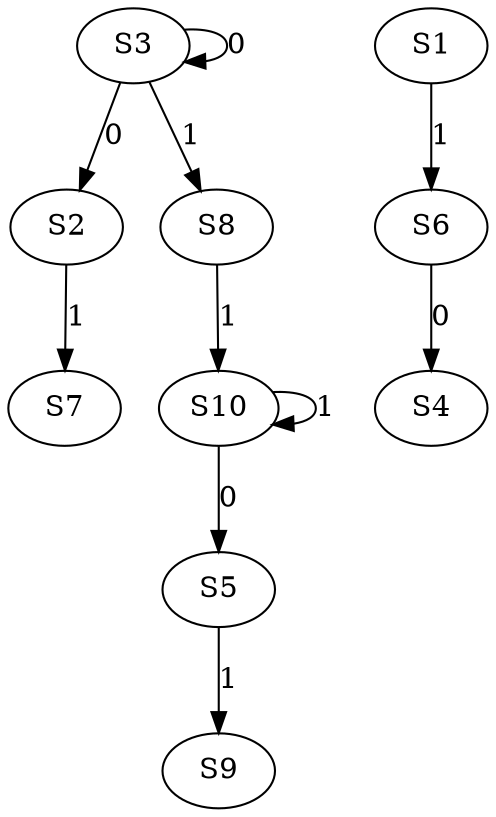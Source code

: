 strict digraph {
	S3 -> S2 [ label = 0 ];
	S3 -> S3 [ label = 0 ];
	S6 -> S4 [ label = 0 ];
	S10 -> S5 [ label = 0 ];
	S1 -> S6 [ label = 1 ];
	S2 -> S7 [ label = 1 ];
	S3 -> S8 [ label = 1 ];
	S5 -> S9 [ label = 1 ];
	S8 -> S10 [ label = 1 ];
	S10 -> S10 [ label = 1 ];
}